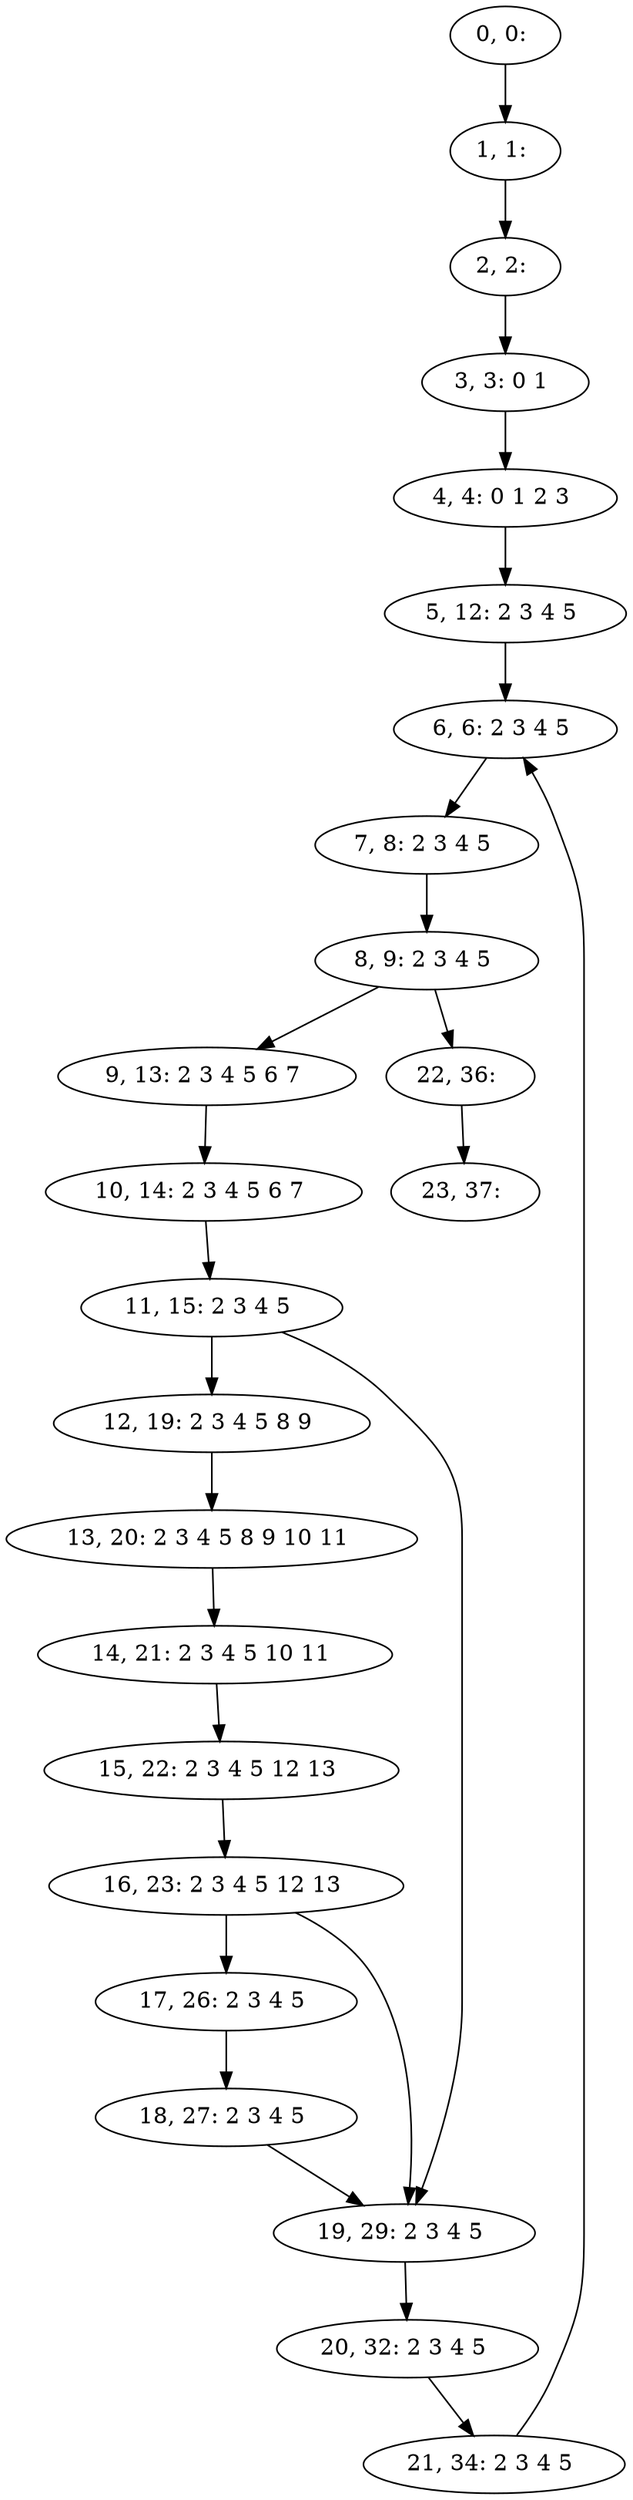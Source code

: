 digraph G {
0[label="0, 0: "];
1[label="1, 1: "];
2[label="2, 2: "];
3[label="3, 3: 0 1 "];
4[label="4, 4: 0 1 2 3 "];
5[label="5, 12: 2 3 4 5 "];
6[label="6, 6: 2 3 4 5 "];
7[label="7, 8: 2 3 4 5 "];
8[label="8, 9: 2 3 4 5 "];
9[label="9, 13: 2 3 4 5 6 7 "];
10[label="10, 14: 2 3 4 5 6 7 "];
11[label="11, 15: 2 3 4 5 "];
12[label="12, 19: 2 3 4 5 8 9 "];
13[label="13, 20: 2 3 4 5 8 9 10 11 "];
14[label="14, 21: 2 3 4 5 10 11 "];
15[label="15, 22: 2 3 4 5 12 13 "];
16[label="16, 23: 2 3 4 5 12 13 "];
17[label="17, 26: 2 3 4 5 "];
18[label="18, 27: 2 3 4 5 "];
19[label="19, 29: 2 3 4 5 "];
20[label="20, 32: 2 3 4 5 "];
21[label="21, 34: 2 3 4 5 "];
22[label="22, 36: "];
23[label="23, 37: "];
0->1 ;
1->2 ;
2->3 ;
3->4 ;
4->5 ;
5->6 ;
6->7 ;
7->8 ;
8->9 ;
8->22 ;
9->10 ;
10->11 ;
11->12 ;
11->19 ;
12->13 ;
13->14 ;
14->15 ;
15->16 ;
16->17 ;
16->19 ;
17->18 ;
18->19 ;
19->20 ;
20->21 ;
21->6 ;
22->23 ;
}
